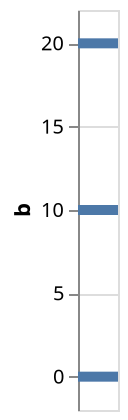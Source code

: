 {
  "$schema": "https://vega.github.io/schema/vega-lite/v5.json",
  "description": "A simple bar chart with embedded data.",
  "data": {
    "values": [
      {"b": 0},
      {"b": 10},
      {"b": 10},
      {"b": 10},
      {"b": 10},
      {"b": 20}
    ]
  },
  "mark": {"type": "bar", "orient": "horizontal"},
  "encoding": {
    "y": {"field": "b", "type": "quantitative"}
  }
}
